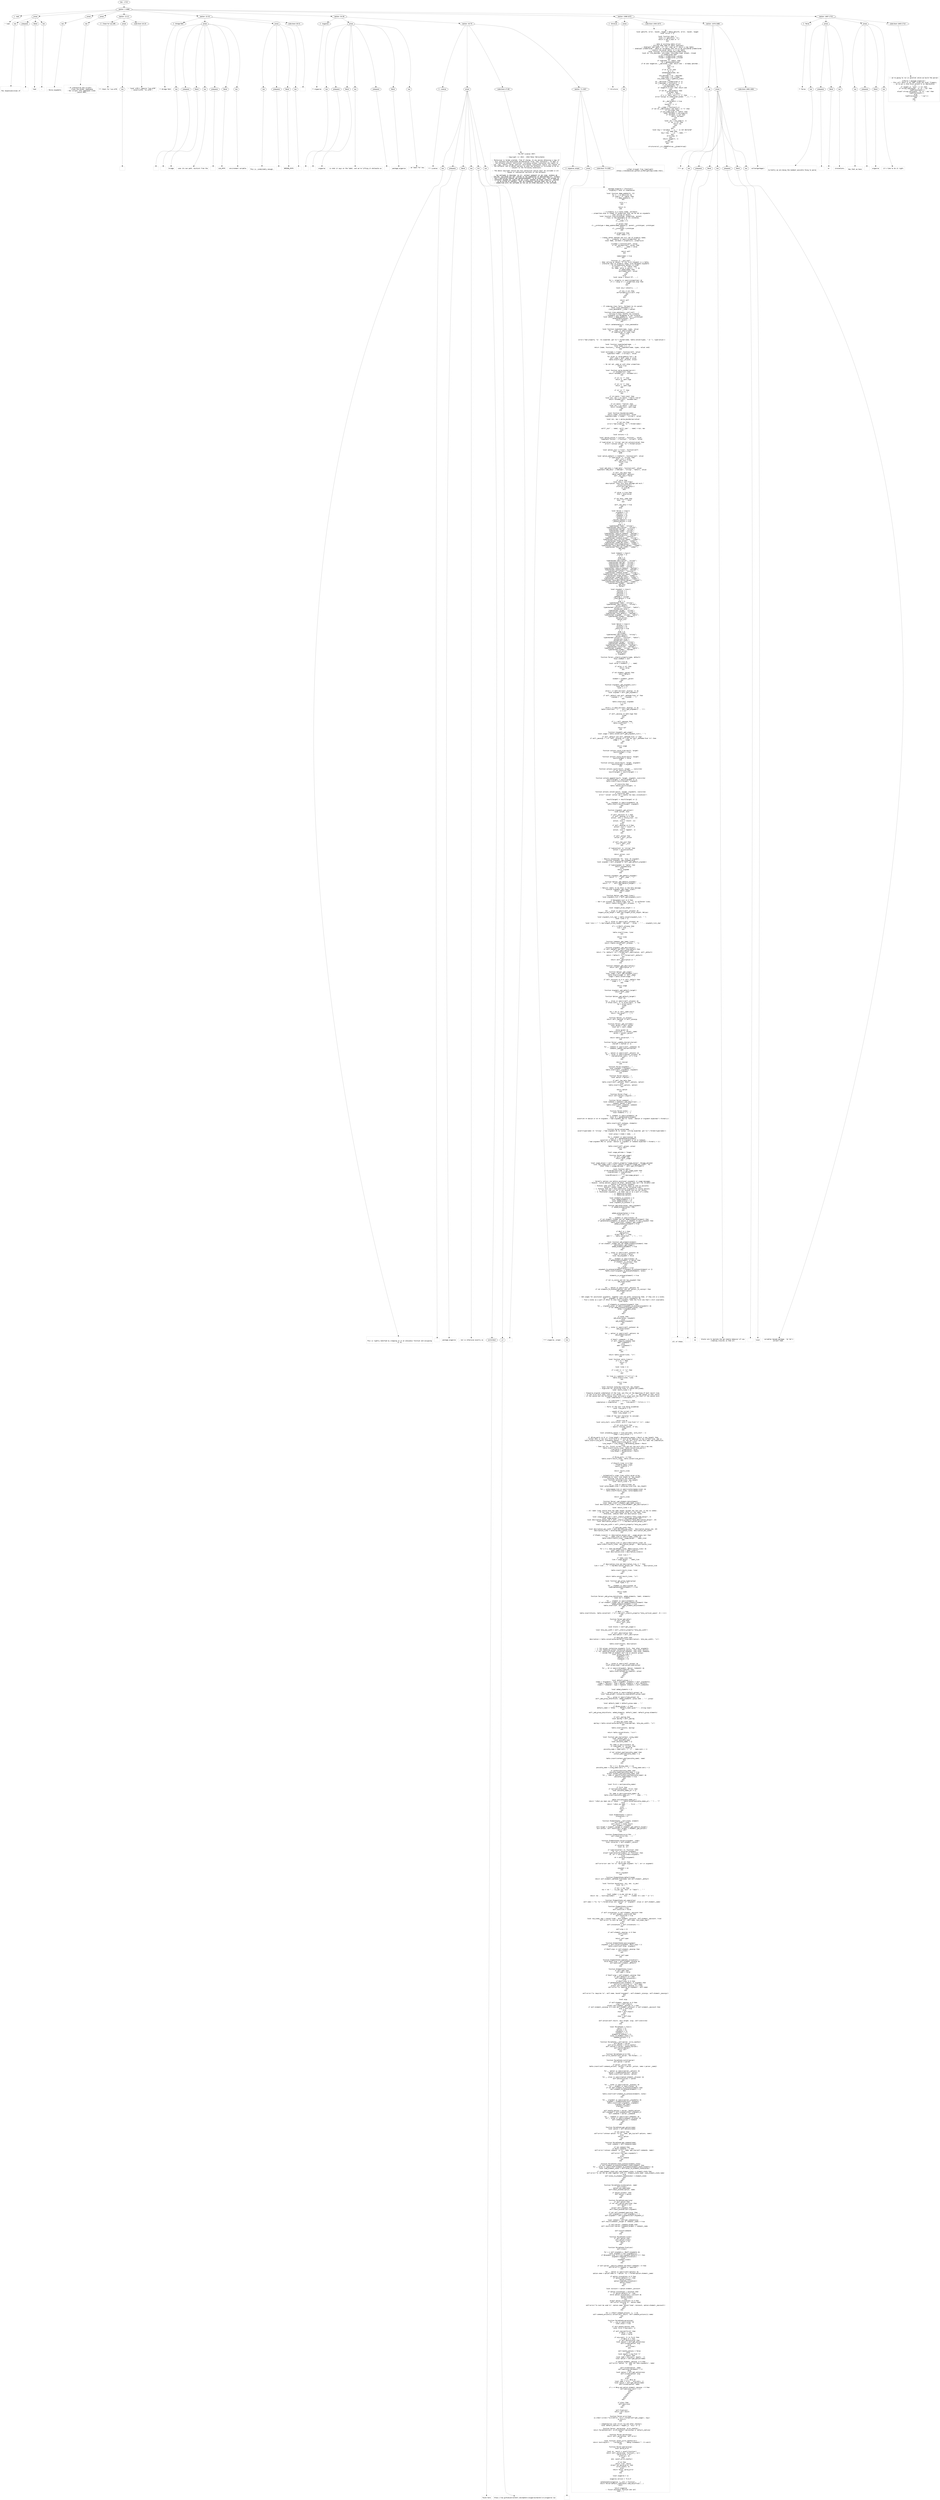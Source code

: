 digraph lpegNode {

node [fontname=Helvetica]
edge [style=dashed]

doc_0 [label="doc - 1723"]


doc_0 -> { section_1}
{rank=same; section_1}

section_1 [label="section: 1-1686"]


// END RANK doc_0

section_1 -> { header_2 prose_3 prose_4 prose_5 section_6 section_7 section_8 section_9 section_10}
{rank=same; header_2 prose_3 prose_4 prose_5 section_6 section_7 section_8 section_9 section_10}

header_2 [label="1 : load"]

prose_3 [label="prose"]

prose_4 [label="prose"]

prose_5 [label="prose"]

section_6 [label="section: 12-21"]

section_7 [label="section: 22-33"]

section_8 [label="section: 34-39"]

section_9 [label="section: 1588-1675"]

section_10 [label="section: 1687-1723"]


// END RANK section_1

header_2 -> leaf_11
leaf_11  [color=Gray,shape=rectangle,fontname=Inconsolata,label="* load"]
// END RANK header_2

prose_3 -> { raw_12 prespace_13 literal_14 raw_15}
{rank=same; raw_12 prespace_13 literal_14 raw_15}

raw_12 [label="raw"]

prespace_13 [label="prespace"]

literal_14 [label="literal"]

raw_15 [label="raw"]


// END RANK prose_3

raw_12 -> leaf_16
leaf_16  [color=Gray,shape=rectangle,fontname=Inconsolata,label="

The responsibilities of"]
// END RANK raw_12

prespace_13 -> leaf_17
leaf_17  [color=Gray,shape=rectangle,fontname=Inconsolata,label=" "]
// END RANK prespace_13

literal_14 -> leaf_18
leaf_18  [color=Gray,shape=rectangle,fontname=Inconsolata,label="load"]
// END RANK literal_14

raw_15 -> leaf_19
leaf_19  [color=Gray,shape=rectangle,fontname=Inconsolata,label=":
"]
// END RANK raw_15

prose_4 -> { raw_20}
{rank=same; raw_20}

raw_20 [label="raw"]


// END RANK prose_4

raw_20 -> leaf_21
leaf_21  [color=Gray,shape=rectangle,fontname=Inconsolata,label="
- Parse arguments
"]
// END RANK raw_20

prose_5 -> { raw_22}
{rank=same; raw_22}

raw_22 [label="raw"]


// END RANK prose_5

raw_22 -> leaf_23
leaf_23  [color=Gray,shape=rectangle,fontname=Inconsolata,label="
- If interactive and scripts:
   - Clone the global namespace
   - Run scripts into namespace clone
   - Launch REPL.
"]
// END RANK raw_22

section_6 -> { header_24 prose_25 codeblock_26}
{rank=same; header_24 prose_25 codeblock_26}

header_24 [label="3 : Check for lua-utf8"]

prose_25 [label="prose"]

codeblock_26 [label="code block 16-19"]


// END RANK section_6

header_24 -> leaf_27
leaf_27  [color=Gray,shape=rectangle,fontname=Inconsolata,label="*** Check for lua-utf8"]
// END RANK header_24

prose_25 -> { raw_28}
{rank=same; raw_28}

raw_28 [label="raw"]


// END RANK prose_25

raw_28 -> leaf_29
leaf_29  [color=Gray,shape=rectangle,fontname=Inconsolata,label="
"]
// END RANK raw_28

codeblock_26 -> leaf_30
leaf_30  [color=Gray,shape=rectangle,fontname=Inconsolata,label="-- local utf8 = require \"lua-utf8\"
-- assert(utf8, \"no utf8\")"]
// END RANK codeblock_26

section_7 -> { header_31 prose_32 prose_33 codeblock_34}
{rank=same; header_31 prose_32 prose_33 codeblock_34}

header_31 [label="2 : Bridge Path"]

prose_32 [label="prose"]

prose_33 [label="prose"]

codeblock_34 [label="code block 28-31"]


// END RANK section_7

header_31 -> leaf_35
leaf_35  [color=Gray,shape=rectangle,fontname=Inconsolata,label="** Bridge Path"]
// END RANK header_31

prose_32 -> { raw_36 prespace_37 literal_38 raw_39 prespace_40 literal_41 raw_42}
{rank=same; raw_36 prespace_37 literal_38 raw_39 prespace_40 literal_41 raw_42}

raw_36 [label="raw"]

prespace_37 [label="prespace"]

literal_38 [label="literal"]

raw_39 [label="raw"]

prespace_40 [label="prespace"]

literal_41 [label="literal"]

raw_42 [label="raw"]


// END RANK prose_32

raw_36 -> leaf_43
leaf_43  [color=Gray,shape=rectangle,fontname=Inconsolata,label=""]
// END RANK raw_36

prespace_37 -> leaf_44
leaf_44  [color=Gray,shape=rectangle,fontname=Inconsolata,label=""]
// END RANK prespace_37

literal_38 -> leaf_45
leaf_45  [color=Gray,shape=rectangle,fontname=Inconsolata,label="bridge"]
// END RANK literal_38

raw_39 -> leaf_46
leaf_46  [color=Gray,shape=rectangle,fontname=Inconsolata,label=" uses its own path, distinct from the"]
// END RANK raw_39

prespace_40 -> leaf_47
leaf_47  [color=Gray,shape=rectangle,fontname=Inconsolata,label=" "]
// END RANK prespace_40

literal_41 -> leaf_48
leaf_48  [color=Gray,shape=rectangle,fontname=Inconsolata,label="LUA_PATH"]
// END RANK literal_41

raw_42 -> leaf_49
leaf_49  [color=Gray,shape=rectangle,fontname=Inconsolata,label=" environment variable.
"]
// END RANK raw_42

prose_33 -> { raw_50 prespace_51 literal_52 raw_53}
{rank=same; raw_50 prespace_51 literal_52 raw_53}

raw_50 [label="raw"]

prespace_51 [label="prespace"]

literal_52 [label="literal"]

raw_53 [label="raw"]


// END RANK prose_33

raw_50 -> leaf_54
leaf_54  [color=Gray,shape=rectangle,fontname=Inconsolata,label="
This is, predictably enough,"]
// END RANK raw_50

prespace_51 -> leaf_55
leaf_55  [color=Gray,shape=rectangle,fontname=Inconsolata,label=" "]
// END RANK prespace_51

literal_52 -> leaf_56
leaf_56  [color=Gray,shape=rectangle,fontname=Inconsolata,label="BRIDGE_PATH"]
// END RANK literal_52

raw_53 -> leaf_57
leaf_57  [color=Gray,shape=rectangle,fontname=Inconsolata,label=".
"]
// END RANK raw_53

codeblock_34 -> leaf_58
leaf_58  [color=Gray,shape=rectangle,fontname=Inconsolata,label="
"]
// END RANK codeblock_34

section_8 -> { header_59 prose_60 section_61}
{rank=same; header_59 prose_60 section_61}

header_59 [label="2 : Argparse"]

prose_60 [label="prose"]

section_61 [label="section: 40-70"]


// END RANK section_8

header_59 -> leaf_62
leaf_62  [color=Gray,shape=rectangle,fontname=Inconsolata,label="** Argparse"]
// END RANK header_59

prose_60 -> { raw_63 prespace_64 literal_65 raw_66 prespace_67 literal_68 raw_69}
{rank=same; raw_63 prespace_64 literal_65 raw_66 prespace_67 literal_68 raw_69}

raw_63 [label="raw"]

prespace_64 [label="prespace"]

literal_65 [label="literal"]

raw_66 [label="raw"]

prespace_67 [label="prespace"]

literal_68 [label="literal"]

raw_69 [label="raw"]


// END RANK prose_60

raw_63 -> leaf_70
leaf_70  [color=Gray,shape=rectangle,fontname=Inconsolata,label=""]
// END RANK raw_63

prespace_64 -> leaf_71
leaf_71  [color=Gray,shape=rectangle,fontname=Inconsolata,label=""]
// END RANK prespace_64

literal_65 -> leaf_72
leaf_72  [color=Gray,shape=rectangle,fontname=Inconsolata,label="argparse"]
// END RANK literal_65

raw_66 -> leaf_73
leaf_73  [color=Gray,shape=rectangle,fontname=Inconsolata,label=" is what it says on the label, and we're lifting it wholesale as"]
// END RANK raw_66

prespace_67 -> leaf_74
leaf_74  [color=Gray,shape=rectangle,fontname=Inconsolata,label=""]
// END RANK prespace_67

literal_68 -> leaf_75
leaf_75  [color=Gray,shape=rectangle,fontname=Inconsolata,label="package.argparse"]
// END RANK literal_68

raw_69 -> leaf_76
leaf_76  [color=Gray,shape=rectangle,fontname=Inconsolata,label=", at least for now.

"]
// END RANK raw_69

section_61 -> { header_77 prose_78 codeblock_79 section_80}
{rank=same; header_77 prose_78 codeblock_79 section_80}

header_77 [label="3 : License"]

prose_78 [label="prose"]

codeblock_79 [label="code block 47-68"]

section_80 [label="section: 71-1587"]


// END RANK section_61

header_77 -> leaf_81
leaf_81  [color=Gray,shape=rectangle,fontname=Inconsolata,label="*** License"]
// END RANK header_77

prose_78 -> { raw_82 prespace_83 literal_84 raw_85 link_86 raw_87}
{rank=same; raw_82 prespace_83 literal_84 raw_85 link_86 raw_87}

raw_82 [label="raw"]

prespace_83 [label="prespace"]

literal_84 [label="literal"]

raw_85 [label="raw"]

link_86 [label="link"]

raw_87 [label="raw"]


// END RANK prose_78

raw_82 -> leaf_88
leaf_88  [color=Gray,shape=rectangle,fontname=Inconsolata,label="

This is lightly modified by wrapping it in an anonymous function and assigning
it to"]
// END RANK raw_82

prespace_83 -> leaf_89
leaf_89  [color=Gray,shape=rectangle,fontname=Inconsolata,label=" "]
// END RANK prespace_83

literal_84 -> leaf_90
leaf_90  [color=Gray,shape=rectangle,fontname=Inconsolata,label="package.argparse"]
// END RANK literal_84

raw_85 -> leaf_91
leaf_91  [color=Gray,shape=rectangle,fontname=Inconsolata,label=", but is otherwise exactly as"]
// END RANK raw_85

link_86 -> { anchortext_92 url_93}
{rank=same; anchortext_92 url_93}

anchortext_92 [label="anchortext"]

url_93 [label="url"]


// END RANK link_86

anchortext_92 -> leaf_94
leaf_94  [color=Gray,shape=rectangle,fontname=Inconsolata,label="found here"]
// END RANK anchortext_92

url_93 -> leaf_95
leaf_95  [color=Gray,shape=rectangle,fontname=Inconsolata,label="https://raw.githubusercontent.com/mpeterv/argparse/master/src/argparse.lua"]
// END RANK url_93

raw_87 -> leaf_96
leaf_96  [color=Gray,shape=rectangle,fontname=Inconsolata,label=".
"]
// END RANK raw_87

codeblock_79 -> leaf_97
leaf_97  [color=Gray,shape=rectangle,fontname=Inconsolata,label="-- The MIT License (MIT)

-- Copyright (c) 2013 - 2018 Peter Melnichenko

-- Permission is hereby granted, free of charge, to any person obtaining a copy of
-- this software and associated documentation files (the \"Software\"), to deal in
-- the Software without restriction, including without limitation the rights to
-- use, copy, modify, merge, publish, distribute, sublicense, and/or sell copies of
-- the Software, and to permit persons to whom the Software is furnished to do so,
-- subject to the following conditions:

-- The above copyright notice and this permission notice shall be included in all
-- copies or substantial portions of the Software.

-- THE SOFTWARE IS PROVIDED \"AS IS\", WITHOUT WARRANTY OF ANY KIND, EXPRESS OR
-- IMPLIED, INCLUDING BUT NOT LIMITED TO THE WARRANTIES OF MERCHANTABILITY, FITNESS
-- FOR A PARTICULAR PURPOSE AND NONINFRINGEMENT. IN NO EVENT SHALL THE AUTHORS OR
-- COPYRIGHT HOLDERS BE LIABLE FOR ANY CLAIM, DAMAGES OR OTHER LIABILITY, WHETHER
-- IN AN ACTION OF CONTRACT, TORT OR OTHERWISE, ARISING FROM, OUT OF OR IN
-- CONNECTION WITH THE SOFTWARE OR THE USE OR OTHER DEALINGS IN THE SOFTWARE."]
// END RANK codeblock_79

section_80 -> { header_98 prose_99 codeblock_100}
{rank=same; header_98 prose_99 codeblock_100}

header_98 [label="4 : argparse, proper."]

prose_99 [label="prose"]

codeblock_100 [label="code block 73-1585"]


// END RANK section_80

header_98 -> leaf_101
leaf_101  [color=Gray,shape=rectangle,fontname=Inconsolata,label="**** argparse, proper."]
// END RANK header_98

prose_99 -> { raw_102}
{rank=same; raw_102}

raw_102 [label="raw"]


// END RANK prose_99

raw_102 -> leaf_103
leaf_103  [color=Gray,shape=rectangle,fontname=Inconsolata,label="
"]
// END RANK raw_102

codeblock_100 -> leaf_104
leaf_104  [color=Gray,shape=rectangle,fontname=Inconsolata,label="package.argparse = (function()
-- skipping a level of indentation

local function deep_update(t1, t2)
   for k, v in pairs(t2) do
      if type(v) == \"table\" then
         v = deep_update({}, v)
      end

      t1[k] = v
   end

   return t1
end

-- A property is a tuple {name, callback}.
-- properties.args is number of properties that can be set as arguments
-- when calling an object.
local function class(prototype, properties, parent)
   -- Class is the metatable of its instances.
   local cl = {}
   cl.__index = cl

   if parent then
      cl.__prototype = deep_update(deep_update({}, parent.__prototype), prototype)
   else
      cl.__prototype = prototype
   end

   if properties then
      local names = {}

      -- Create setter methods and fill set of property names.
      for _, property in ipairs(properties) do
         local name, callback = property[1], property[2]

         cl[name] = function(self, value)
            if not callback(self, value) then
               self[\"_\" .. name] = value
            end

            return self
         end

         names[name] = true
      end

      function cl.__call(self, ...)
         -- When calling an object, if the first argument is a table,
         -- interpret keys as property names, else delegate arguments
         -- to corresponding setters in order.
         if type((...)) == \"table\" then
            for name, value in pairs((...)) do
               if names[name] then
                  self[name](self, value)
               end
            end
         else
            local nargs = select(\"#\", ...)

            for i, property in ipairs(properties) do
               if i > nargs or i > properties.args then
                  break
               end

               local arg = select(i, ...)

               if arg ~= nil then
                  self[property[1]](self, arg)
               end
            end
         end

         return self
      end
   end

   -- If indexing class fails, fallback to its parent.
   local class_metatable = {}
   class_metatable.__index = parent

   function class_metatable.__call(self, ...)
      -- Calling a class returns its instance.
      -- Arguments are delegated to the instance.
      local object = deep_update({}, self.__prototype)
      setmetatable(object, self)
      return object(...)
   end

   return setmetatable(cl, class_metatable)
end

local function typecheck(name, types, value)
   for _, type_ in ipairs(types) do
      if type(value) == type_ then
         return true
      end
   end

   error((\"bad property '%s' (%s expected, got %s)\"):format(name, table.concat(types, \" or \"), type(value)))
end

local function typechecked(name, ...)
   local types = {...}
   return {name, function(_, value) typecheck(name, types, value) end}
end

local multiname = {\"name\", function(self, value)
   typecheck(\"name\", {\"string\"}, value)

   for alias in value:gmatch(\"%S+\") do
      self._name = self._name or alias
      table.insert(self._aliases, alias)
   end

   -- Do not set _name as with other properties.
   return true
end}

local function parse_boundaries(str)
   if tonumber(str) then
      return tonumber(str), tonumber(str)
   end

   if str == \"*\" then
      return 0, math.huge
   end

   if str == \"+\" then
      return 1, math.huge
   end

   if str == \"?\" then
      return 0, 1
   end

   if str:match \"^%d+%-%d+$\" then
      local min, max = str:match \"^(%d+)%-(%d+)$\"
      return tonumber(min), tonumber(max)
   end

   if str:match \"^%d+%+$\" then
      local min = str:match \"^(%d+)%+$\"
      return tonumber(min), math.huge
   end
end

local function boundaries(name)
   return {name, function(self, value)
      typecheck(name, {\"number\", \"string\"}, value)

      local min, max = parse_boundaries(value)

      if not min then
         error((\"bad property '%s'\"):format(name))
      end

      self[\"_min\" .. name], self[\"_max\" .. name] = min, max
   end}
end

local actions = {}

local option_action = {\"action\", function(_, value)
   typecheck(\"action\", {\"function\", \"string\"}, value)

   if type(value) == \"string\" and not actions[value] then
      error((\"unknown action '%s'\"):format(value))
   end
end}

local option_init = {\"init\", function(self)
   self._has_init = true
end}

local option_default = {\"default\", function(self, value)
   if type(value) ~= \"string\" then
      self._init = value
      self._has_init = true
      return true
   end
end}

local add_help = {\"add_help\", function(self, value)
   typecheck(\"add_help\", {\"boolean\", \"string\", \"table\"}, value)

   if self._has_help then
      table.remove(self._options)
      self._has_help = false
   end

   if value then
      local help = self:flag()
         :description \"Show this help message and exit.\"
         :action(function()
            print(self:get_help())
            os.exit(0)
         end)

      if value ~= true then
         help = help(value)
      end

      if not help._name then
         help \"-h\" \"--help\"
      end

      self._has_help = true
   end
end}

local Parser = class({
   _arguments = {},
   _options = {},
   _commands = {},
   _mutexes = {},
   _groups = {},
   _require_command = true,
   _handle_options = true
}, {
   args = 3,
   typechecked(\"name\", \"string\"),
   typechecked(\"description\", \"string\"),
   typechecked(\"epilog\", \"string\"),
   typechecked(\"usage\", \"string\"),
   typechecked(\"help\", \"string\"),
   typechecked(\"require_command\", \"boolean\"),
   typechecked(\"handle_options\", \"boolean\"),
   typechecked(\"action\", \"function\"),
   typechecked(\"command_target\", \"string\"),
   typechecked(\"help_vertical_space\", \"number\"),
   typechecked(\"usage_margin\", \"number\"),
   typechecked(\"usage_max_width\", \"number\"),
   typechecked(\"help_usage_margin\", \"number\"),
   typechecked(\"help_description_margin\", \"number\"),
   typechecked(\"help_max_width\", \"number\"),
   add_help
})

local Command = class({
   _aliases = {}
}, {
   args = 3,
   multiname,
   typechecked(\"description\", \"string\"),
   typechecked(\"epilog\", \"string\"),
   typechecked(\"target\", \"string\"),
   typechecked(\"usage\", \"string\"),
   typechecked(\"help\", \"string\"),
   typechecked(\"require_command\", \"boolean\"),
   typechecked(\"handle_options\", \"boolean\"),
   typechecked(\"action\", \"function\"),
   typechecked(\"command_target\", \"string\"),
   typechecked(\"help_vertical_space\", \"number\"),
   typechecked(\"usage_margin\", \"number\"),
   typechecked(\"usage_max_width\", \"number\"),
   typechecked(\"help_usage_margin\", \"number\"),
   typechecked(\"help_description_margin\", \"number\"),
   typechecked(\"help_max_width\", \"number\"),
   typechecked(\"hidden\", \"boolean\"),
   add_help
}, Parser)

local Argument = class({
   _minargs = 1,
   _maxargs = 1,
   _mincount = 1,
   _maxcount = 1,
   _defmode = \"unused\",
   _show_default = true
}, {
   args = 5,
   typechecked(\"name\", \"string\"),
   typechecked(\"description\", \"string\"),
   option_default,
   typechecked(\"convert\", \"function\", \"table\"),
   boundaries(\"args\"),
   typechecked(\"target\", \"string\"),
   typechecked(\"defmode\", \"string\"),
   typechecked(\"show_default\", \"boolean\"),
   typechecked(\"argname\", \"string\", \"table\"),
   typechecked(\"hidden\", \"boolean\"),
   option_action,
   option_init
})

local Option = class({
   _aliases = {},
   _mincount = 0,
   _overwrite = true
}, {
   args = 6,
   multiname,
   typechecked(\"description\", \"string\"),
   option_default,
   typechecked(\"convert\", \"function\", \"table\"),
   boundaries(\"args\"),
   boundaries(\"count\"),
   typechecked(\"target\", \"string\"),
   typechecked(\"defmode\", \"string\"),
   typechecked(\"show_default\", \"boolean\"),
   typechecked(\"overwrite\", \"boolean\"),
   typechecked(\"argname\", \"string\", \"table\"),
   typechecked(\"hidden\", \"boolean\"),
   option_action,
   option_init
}, Argument)

function Parser:_inherit_property(name, default)
   local element = self

   while true do
      local value = element[\"_\" .. name]

      if value ~= nil then
         return value
      end

      if not element._parent then
         return default
      end

      element = element._parent
   end
end

function Argument:_get_argument_list()
   local buf = {}
   local i = 1

   while i <= math.min(self._minargs, 3) do
      local argname = self:_get_argname(i)

      if self._default and self._defmode:find \"a\" then
         argname = \"[\" .. argname .. \"]\"
      end

      table.insert(buf, argname)
      i = i+1
   end

   while i <= math.min(self._maxargs, 3) do
      table.insert(buf, \"[\" .. self:_get_argname(i) .. \"]\")
      i = i+1

      if self._maxargs == math.huge then
         break
      end
   end

   if i < self._maxargs then
      table.insert(buf, \"...\")
   end

   return buf
end

function Argument:_get_usage()
   local usage = table.concat(self:_get_argument_list(), \" \")

   if self._default and self._defmode:find \"u\" then
      if self._maxargs > 1 or (self._minargs == 1 and not self._defmode:find \"a\") then
         usage = \"[\" .. usage .. \"]\"
      end
   end

   return usage
end

function actions.store_true(result, target)
   result[target] = true
end

function actions.store_false(result, target)
   result[target] = false
end

function actions.store(result, target, argument)
   result[target] = argument
end

function actions.count(result, target, _, overwrite)
   if not overwrite then
      result[target] = result[target] + 1
   end
end

function actions.append(result, target, argument, overwrite)
   result[target] = result[target] or {}
   table.insert(result[target], argument)

   if overwrite then
      table.remove(result[target], 1)
   end
end

function actions.concat(result, target, arguments, overwrite)
   if overwrite then
      error(\"'concat' action can't handle too many invocations\")
   end

   result[target] = result[target] or {}

   for _, argument in ipairs(arguments) do
      table.insert(result[target], argument)
   end
end

function Argument:_get_action()
   local action, init

   if self._maxcount == 1 then
      if self._maxargs == 0 then
         action, init = \"store_true\", nil
      else
         action, init = \"store\", nil
      end
   else
      if self._maxargs == 0 then
         action, init = \"count\", 0
      else
         action, init = \"append\", {}
      end
   end

   if self._action then
      action = self._action
   end

   if self._has_init then
      init = self._init
   end

   if type(action) == \"string\" then
      action = actions[action]
   end

   return action, init
end

-- Returns placeholder for `narg`-th argument.
function Argument:_get_argname(narg)
   local argname = self._argname or self:_get_default_argname()

   if type(argname) == \"table\" then
      return argname[narg]
   else
      return argname
   end
end

function Argument:_get_default_argname()
   return \"<\" .. self._name .. \">\"
end

function Option:_get_default_argname()
   return \"<\" .. self:_get_default_target() .. \">\"
end

-- Returns labels to be shown in the help message.
function Argument:_get_label_lines()
   return {self._name}
end

function Option:_get_label_lines()
   local argument_list = self:_get_argument_list()

   if #argument_list == 0 then
      -- Don't put aliases for simple flags like `-h` on different lines.
      return {table.concat(self._aliases, \", \")}
   end

   local longest_alias_length = -1

   for _, alias in ipairs(self._aliases) do
      longest_alias_length = math.max(longest_alias_length, #alias)
   end

   local argument_list_repr = table.concat(argument_list, \" \")
   local lines = {}

   for i, alias in ipairs(self._aliases) do
      local line = (\" \"):rep(longest_alias_length - #alias) .. alias .. \" \" .. argument_list_repr

      if i ~= #self._aliases then
         line = line .. \",\"
      end

      table.insert(lines, line)
   end

   return lines
end

function Command:_get_label_lines()
   return {table.concat(self._aliases, \", \")}
end

function Argument:_get_description()
   if self._default and self._show_default then
      if self._description then
         return (\"%s (default: %s)\"):format(self._description, self._default)
      else
         return (\"default: %s\"):format(self._default)
      end
   else
      return self._description or \"\"
   end
end

function Command:_get_description()
   return self._description or \"\"
end

function Option:_get_usage()
   local usage = self:_get_argument_list()
   table.insert(usage, 1, self._name)
   usage = table.concat(usage, \" \")

   if self._mincount == 0 or self._default then
      usage = \"[\" .. usage .. \"]\"
   end

   return usage
end

function Argument:_get_default_target()
   return self._name
end

function Option:_get_default_target()
   local res

   for _, alias in ipairs(self._aliases) do
      if alias:sub(1, 1) == alias:sub(2, 2) then
         res = alias:sub(3)
         break
      end
   end

   res = res or self._name:sub(2)
   return (res:gsub(\"-\", \"_\"))
end

function Option:_is_vararg()
   return self._maxargs ~= self._minargs
end

function Parser:_get_fullname()
   local parent = self._parent
   local buf = {self._name}

   while parent do
      table.insert(buf, 1, parent._name)
      parent = parent._parent
   end

   return table.concat(buf, \" \")
end

function Parser:_update_charset(charset)
   charset = charset or {}

   for _, command in ipairs(self._commands) do
      command:_update_charset(charset)
   end

   for _, option in ipairs(self._options) do
      for _, alias in ipairs(option._aliases) do
         charset[alias:sub(1, 1)] = true
      end
   end

   return charset
end

function Parser:argument(...)
   local argument = Argument(...)
   table.insert(self._arguments, argument)
   return argument
end

function Parser:option(...)
   local option = Option(...)

   if self._has_help then
      table.insert(self._options, #self._options, option)
   else
      table.insert(self._options, option)
   end

   return option
end

function Parser:flag(...)
   return self:option():args(0)(...)
end

function Parser:command(...)
   local command = Command():add_help(true)(...)
   command._parent = self
   table.insert(self._commands, command)
   return command
end

function Parser:mutex(...)
   local elements = {...}

   for i, element in ipairs(elements) do
      local mt = getmetatable(element)
      assert(mt == Option or mt == Argument, (\"bad argument #%d to 'mutex' (Option or Argument expected)\"):format(i))
   end

   table.insert(self._mutexes, elements)
   return self
end

function Parser:group(name, ...)
   assert(type(name) == \"string\", (\"bad argument #1 to 'group' (string expected, got %s)\"):format(type(name)))

   local group = {name = name, ...}

   for i, element in ipairs(group) do
      local mt = getmetatable(element)
      assert(mt == Option or mt == Argument or mt == Command,
         (\"bad argument #%d to 'group' (Option or Argument or Command expected)\"):format(i + 1))
   end

   table.insert(self._groups, group)
   return self
end

local usage_welcome = \"Usage: \"

function Parser:get_usage()
   if self._usage then
      return self._usage
   end

   local usage_margin = self:_inherit_property(\"usage_margin\", #usage_welcome)
   local max_usage_width = self:_inherit_property(\"usage_max_width\", 70)
   local lines = {usage_welcome .. self:_get_fullname()}

   local function add(s)
      if #lines[#lines]+1+#s <= max_usage_width then
         lines[#lines] = lines[#lines] .. \" \" .. s
      else
         lines[#lines+1] = (\" \"):rep(usage_margin) .. s
      end
   end

   -- Normally options are before positional arguments in usage messages.
   -- However, vararg options should be after, because they can't be reliable used
   -- before a positional argument.
   -- Mutexes come into play, too, and are shown as soon as possible.
   -- Overall, output usages in the following order:
   -- 1. Mutexes that don't have positional arguments or vararg options.
   -- 2. Options that are not in any mutexes and are not vararg.
   -- 3. Positional arguments - on their own or as a part of a mutex.
   -- 4. Remaining mutexes.
   -- 5. Remaining options.

   local elements_in_mutexes = {}
   local added_elements = {}
   local added_mutexes = {}
   local argument_to_mutexes = {}

   local function add_mutex(mutex, main_argument)
      if added_mutexes[mutex] then
         return
      end

      added_mutexes[mutex] = true
      local buf = {}

      for _, element in ipairs(mutex) do
         if not element._hidden and not added_elements[element] then
            if getmetatable(element) == Option or element == main_argument then
               table.insert(buf, element:_get_usage())
               added_elements[element] = true
            end
         end
      end

      if #buf == 1 then
         add(buf[1])
      elseif #buf > 1 then
         add(\"(\" .. table.concat(buf, \" | \") .. \")\")
      end
   end

   local function add_element(element)
      if not element._hidden and not added_elements[element] then
         add(element:_get_usage())
         added_elements[element] = true
      end
   end

   for _, mutex in ipairs(self._mutexes) do
      local is_vararg = false
      local has_argument = false

      for _, element in ipairs(mutex) do
         if getmetatable(element) == Option then
            if element:_is_vararg() then
               is_vararg = true
            end
         else
            has_argument = true
            argument_to_mutexes[element] = argument_to_mutexes[element] or {}
            table.insert(argument_to_mutexes[element], mutex)
         end

         elements_in_mutexes[element] = true
      end

      if not is_vararg and not has_argument then
         add_mutex(mutex)
      end
   end

   for _, option in ipairs(self._options) do
      if not elements_in_mutexes[option] and not option:_is_vararg() then
         add_element(option)
      end
   end

   -- Add usages for positional arguments, together with one mutex containing them, if they are in a mutex.
   for _, argument in ipairs(self._arguments) do
      -- Pick a mutex as a part of which to show this argument, take the first one that's still available.
      local mutex

      if elements_in_mutexes[argument] then
         for _, argument_mutex in ipairs(argument_to_mutexes[argument]) do
            if not added_mutexes[argument_mutex] then
               mutex = argument_mutex
            end
         end
      end

      if mutex then
         add_mutex(mutex, argument)
      else
         add_element(argument)
      end
   end

   for _, mutex in ipairs(self._mutexes) do
      add_mutex(mutex)
   end

   for _, option in ipairs(self._options) do
      add_element(option)
   end

   if #self._commands > 0 then
      if self._require_command then
         add(\"<command>\")
      else
         add(\"[<command>]\")
      end

      add(\"...\")
   end

   return table.concat(lines, \"\\n\")
end

local function split_lines(s)
   if s == \"\" then
      return {}
   end

   local lines = {}

   if s:sub(-1) ~= \"\\n\" then
      s = s .. \"\\n\"
   end

   for line in s:gmatch(\"([^\\n]*)\\n\") do
      table.insert(lines, line)
   end

   return lines
end

local function autowrap_line(line, max_length)
   -- Algorithm for splitting lines is simple and greedy.
   local result_lines = {}

   -- Preserve original indentation of the line, put this at the beginning of each result line.
   -- If the first word looks like a list marker ('*', '+', or '-'), add spaces so that starts
   -- of the second and the following lines vertically align with the start of the second word.
   local indentation = line:match(\"^ *\")

   if line:find(\"^ *[%*%+%-]\") then
      indentation = indentation .. \" \" .. line:match(\"^ *[%*%+%-]( *)\")
   end

   -- Parts of the last line being assembled.
   local line_parts = {}

   -- Length of the current line.
   local line_length = 0

   -- Index of the next character to consider.
   local index = 1

   while true do
      local word_start, word_finish, word = line:find(\"([^ ]+)\", index)

      if not word_start then
         -- Ignore trailing spaces, if any.
         break
      end

      local preceding_spaces = line:sub(index, word_start - 1)
      index = word_finish + 1

      if (#line_parts == 0) or (line_length + #preceding_spaces + #word <= max_length) then
         -- Either this is the very first word or it fits as an addition to the current line, add it.
         table.insert(line_parts, preceding_spaces) -- For the very first word this adds the indentation.
         table.insert(line_parts, word)
         line_length = line_length + #preceding_spaces + #word
      else
         -- Does not fit, finish current line and put the word into a new one.
         table.insert(result_lines, table.concat(line_parts))
         line_parts = {indentation, word}
         line_length = #indentation + #word
      end
   end

   if #line_parts > 0 then
      table.insert(result_lines, table.concat(line_parts))
   end

   if #result_lines == 0 then
      -- Preserve empty lines.
      result_lines[1] = \"\"
   end

   return result_lines
end

-- Automatically wraps lines within given array,
-- attempting to limit line length to `max_length`.
-- Existing line splits are preserved.
local function autowrap(lines, max_length)
   local result_lines = {}

   for _, line in ipairs(lines) do
      local autowrapped_lines = autowrap_line(line, max_length)

      for _, autowrapped_line in ipairs(autowrapped_lines) do
         table.insert(result_lines, autowrapped_line)
      end
   end

   return result_lines
end

function Parser:_get_element_help(element)
   local label_lines = element:_get_label_lines()
   local description_lines = split_lines(element:_get_description())

   local result_lines = {}

   -- All label lines should have the same length (except the last one, it has no comma).
   -- If too long, start description after all the label lines.
   -- Otherwise, combine label and description lines.

   local usage_margin_len = self:_inherit_property(\"help_usage_margin\", 3)
   local usage_margin = (\" \"):rep(usage_margin_len)
   local description_margin_len = self:_inherit_property(\"help_description_margin\", 25)
   local description_margin = (\" \"):rep(description_margin_len)

   local help_max_width = self:_inherit_property(\"help_max_width\")

   if help_max_width then
      local description_max_width = math.max(help_max_width - description_margin_len, 10)
      description_lines = autowrap(description_lines, description_max_width)
   end

   if #label_lines[1] >= (description_margin_len - usage_margin_len) then
      for _, label_line in ipairs(label_lines) do
         table.insert(result_lines, usage_margin .. label_line)
      end

      for _, description_line in ipairs(description_lines) do
         table.insert(result_lines, description_margin .. description_line)
      end
   else
      for i = 1, math.max(#label_lines, #description_lines) do
         local label_line = label_lines[i]
         local description_line = description_lines[i]

         local line = \"\"

         if label_line then
            line = usage_margin .. label_line
         end

         if description_line and description_line ~= \"\" then
            line = line .. (\" \"):rep(description_margin_len - #line) .. description_line
         end

         table.insert(result_lines, line)
      end
   end

   return table.concat(result_lines, \"\\n\")
end

local function get_group_types(group)
   local types = {}

   for _, element in ipairs(group) do
      types[getmetatable(element)] = true
   end

   return types
end

function Parser:_add_group_help(blocks, added_elements, label, elements)
   local buf = {label}

   for _, element in ipairs(elements) do
      if not element._hidden and not added_elements[element] then
         added_elements[element] = true
         table.insert(buf, self:_get_element_help(element))
      end
   end

   if #buf > 1 then
      table.insert(blocks, table.concat(buf, (\"\\n\"):rep(self:_inherit_property(\"help_vertical_space\", 0) + 1)))
   end
end

function Parser:get_help()
   if self._help then
      return self._help
   end

   local blocks = {self:get_usage()}

   local help_max_width = self:_inherit_property(\"help_max_width\")

   if self._description then
      local description = self._description

      if help_max_width then
         description = table.concat(autowrap(split_lines(description), help_max_width), \"\\n\")
      end

      table.insert(blocks, description)
   end

   -- 1. Put groups containing arguments first, then other arguments.
   -- 2. Put remaining groups containing options, then other options.
   -- 3. Put remaining groups containing commands, then other commands.
   -- Assume that an element can't be in several groups.
   local groups_by_type = {
      [Argument] = {},
      [Option] = {},
      [Command] = {}
   }

   for _, group in ipairs(self._groups) do
      local group_types = get_group_types(group)

      for _, mt in ipairs({Argument, Option, Command}) do
         if group_types[mt] then
            table.insert(groups_by_type[mt], group)
            break
         end
      end
   end

   local default_groups = {
      {name = \"Arguments\", type = Argument, elements = self._arguments},
      {name = \"Options\", type = Option, elements = self._options},
      {name = \"Commands\", type = Command, elements = self._commands}
   }

   local added_elements = {}

   for _, default_group in ipairs(default_groups) do
      local type_groups = groups_by_type[default_group.type]

      for _, group in ipairs(type_groups) do
         self:_add_group_help(blocks, added_elements, group.name .. \":\", group)
      end

      local default_label = default_group.name .. \":\"

      if #type_groups > 0 then
         default_label = \"Other \" .. default_label:gsub(\"^.\", string.lower)
      end

      self:_add_group_help(blocks, added_elements, default_label, default_group.elements)
   end

   if self._epilog then
      local epilog = self._epilog

      if help_max_width then
         epilog = table.concat(autowrap(split_lines(epilog), help_max_width), \"\\n\")
      end

      table.insert(blocks, epilog)
   end

   return table.concat(blocks, \"\\n\\n\")
end

local function get_tip(context, wrong_name)
   local context_pool = {}
   local possible_name
   local possible_names = {}

   for name in pairs(context) do
      if type(name) == \"string\" then
         for i = 1, #name do
            possible_name = name:sub(1, i - 1) .. name:sub(i + 1)

            if not context_pool[possible_name] then
               context_pool[possible_name] = {}
            end

            table.insert(context_pool[possible_name], name)
         end
      end
   end

   for i = 1, #wrong_name + 1 do
      possible_name = wrong_name:sub(1, i - 1) .. wrong_name:sub(i + 1)

      if context[possible_name] then
         possible_names[possible_name] = true
      elseif context_pool[possible_name] then
         for _, name in ipairs(context_pool[possible_name]) do
            possible_names[name] = true
         end
      end
   end

   local first = next(possible_names)

   if first then
      if next(possible_names, first) then
         local possible_names_arr = {}

         for name in pairs(possible_names) do
            table.insert(possible_names_arr, \"'\" .. name .. \"'\")
         end

         table.sort(possible_names_arr)
         return \"\\nDid you mean one of these: \" .. table.concat(possible_names_arr, \" \") .. \"?\"
      else
         return \"\\nDid you mean '\" .. first .. \"'?\"
      end
   else
      return \"\"
   end
end

local ElementState = class({
   invocations = 0
})

function ElementState:__call(state, element)
   self.state = state
   self.result = state.result
   self.element = element
   self.target = element._target or element:_get_default_target()
   self.action, self.result[self.target] = element:_get_action()
   return self
end

function ElementState:error(fmt, ...)
   self.state:error(fmt, ...)
end

function ElementState:convert(argument, index)
   local converter = self.element._convert

   if converter then
      local ok, err

      if type(converter) == \"function\" then
         ok, err = converter(argument)
      elseif type(converter[index]) == \"function\" then
         ok, err = converter[index](argument)
      else
         ok = converter[argument]
      end

      if ok == nil then
         self:error(err and \"%s\" or \"malformed argument '%s'\", err or argument)
      end

      argument = ok
   end

   return argument
end

function ElementState:default(mode)
   return self.element._defmode:find(mode) and self.element._default
end

local function bound(noun, min, max, is_max)
   local res = \"\"

   if min ~= max then
      res = \"at \" .. (is_max and \"most\" or \"least\") .. \" \"
   end

   local number = is_max and max or min
   return res .. tostring(number) .. \" \" .. noun ..  (number == 1 and \"\" or \"s\")
end

function ElementState:set_name(alias)
   self.name = (\"%s '%s'\"):format(alias and \"option\" or \"argument\", alias or self.element._name)
end

function ElementState:invoke()
   self.open = true
   self.overwrite = false

   if self.invocations >= self.element._maxcount then
      if self.element._overwrite then
         self.overwrite = true
      else
         local num_times_repr = bound(\"time\", self.element._mincount, self.element._maxcount, true)
         self:error(\"%s must be used %s\", self.name, num_times_repr)
      end
   else
      self.invocations = self.invocations + 1
   end

   self.args = {}

   if self.element._maxargs <= 0 then
      self:close()
   end

   return self.open
end

function ElementState:pass(argument)
   argument = self:convert(argument, #self.args + 1)
   table.insert(self.args, argument)

   if #self.args >= self.element._maxargs then
      self:close()
   end

   return self.open
end

function ElementState:complete_invocation()
   while #self.args < self.element._minargs do
      self:pass(self.element._default)
   end
end

function ElementState:close()
   if self.open then
      self.open = false

      if #self.args < self.element._minargs then
         if self:default(\"a\") then
            self:complete_invocation()
         else
            if #self.args == 0 then
               if getmetatable(self.element) == Argument then
                  self:error(\"missing %s\", self.name)
               elseif self.element._maxargs == 1 then
                  self:error(\"%s requires an argument\", self.name)
               end
            end

            self:error(\"%s requires %s\", self.name, bound(\"argument\", self.element._minargs, self.element._maxargs))
         end
      end

      local args

      if self.element._maxargs == 0 then
         args = self.args[1]
      elseif self.element._maxargs == 1 then
         if self.element._minargs == 0 and self.element._mincount ~= self.element._maxcount then
            args = self.args
         else
            args = self.args[1]
         end
      else
         args = self.args
      end

      self.action(self.result, self.target, args, self.overwrite)
   end
end

local ParseState = class({
   result = {},
   options = {},
   arguments = {},
   argument_i = 1,
   element_to_mutexes = {},
   mutex_to_element_state = {},
   command_actions = {}
})

function ParseState:__call(parser, error_handler)
   self.parser = parser
   self.error_handler = error_handler
   self.charset = parser:_update_charset()
   self:switch(parser)
   return self
end

function ParseState:error(fmt, ...)
   self.error_handler(self.parser, fmt:format(...))
end

function ParseState:switch(parser)
   self.parser = parser

   if parser._action then
      table.insert(self.command_actions, {action = parser._action, name = parser._name})
   end

   for _, option in ipairs(parser._options) do
      option = ElementState(self, option)
      table.insert(self.options, option)

      for _, alias in ipairs(option.element._aliases) do
         self.options[alias] = option
      end
   end

   for _, mutex in ipairs(parser._mutexes) do
      for _, element in ipairs(mutex) do
         if not self.element_to_mutexes[element] then
            self.element_to_mutexes[element] = {}
         end

         table.insert(self.element_to_mutexes[element], mutex)
      end
   end

   for _, argument in ipairs(parser._arguments) do
      argument = ElementState(self, argument)
      table.insert(self.arguments, argument)
      argument:set_name()
      argument:invoke()
   end

   self.handle_options = parser._handle_options
   self.argument = self.arguments[self.argument_i]
   self.commands = parser._commands

   for _, command in ipairs(self.commands) do
      for _, alias in ipairs(command._aliases) do
         self.commands[alias] = command
      end
   end
end

function ParseState:get_option(name)
   local option = self.options[name]

   if not option then
      self:error(\"unknown option '%s'%s\", name, get_tip(self.options, name))
   else
      return option
   end
end

function ParseState:get_command(name)
   local command = self.commands[name]

   if not command then
      if #self.commands > 0 then
         self:error(\"unknown command '%s'%s\", name, get_tip(self.commands, name))
      else
         self:error(\"too many arguments\")
      end
   else
      return command
   end
end

function ParseState:check_mutexes(element_state)
   if self.element_to_mutexes[element_state.element] then
      for _, mutex in ipairs(self.element_to_mutexes[element_state.element]) do
         local used_element_state = self.mutex_to_element_state[mutex]

         if used_element_state and used_element_state ~= element_state then
            self:error(\"%s can not be used together with %s\", element_state.name, used_element_state.name)
         else
            self.mutex_to_element_state[mutex] = element_state
         end
      end
   end
end

function ParseState:invoke(option, name)
   self:close()
   option:set_name(name)
   self:check_mutexes(option, name)

   if option:invoke() then
      self.option = option
   end
end

function ParseState:pass(arg)
   if self.option then
      if not self.option:pass(arg) then
         self.option = nil
      end
   elseif self.argument then
      self:check_mutexes(self.argument)

      if not self.argument:pass(arg) then
         self.argument_i = self.argument_i + 1
         self.argument = self.arguments[self.argument_i]
      end
   else
      local command = self:get_command(arg)
      self.result[command._target or command._name] = true

      if self.parser._command_target then
         self.result[self.parser._command_target] = command._name
      end

      self:switch(command)
   end
end

function ParseState:close()
   if self.option then
      self.option:close()
      self.option = nil
   end
end

function ParseState:finalize()
   self:close()

   for i = self.argument_i, #self.arguments do
      local argument = self.arguments[i]
      if #argument.args == 0 and argument:default(\"u\") then
         argument:complete_invocation()
      else
         argument:close()
      end
   end

   if self.parser._require_command and #self.commands > 0 then
      self:error(\"a command is required\")
   end

   for _, option in ipairs(self.options) do
      option.name = option.name or (\"option '%s'\"):format(option.element._name)

      if option.invocations == 0 then
         if option:default(\"u\") then
            option:invoke()
            option:complete_invocation()
            option:close()
         end
      end

      local mincount = option.element._mincount

      if option.invocations < mincount then
         if option:default(\"a\") then
            while option.invocations < mincount do
               option:invoke()
               option:close()
            end
         elseif option.invocations == 0 then
            self:error(\"missing %s\", option.name)
         else
            self:error(\"%s must be used %s\", option.name, bound(\"time\", mincount, option.element._maxcount))
         end
      end
   end

   for i = #self.command_actions, 1, -1 do
      self.command_actions[i].action(self.result, self.command_actions[i].name)
   end
end

function ParseState:parse(args)
   for _, arg in ipairs(args) do
      local plain = true

      if self.handle_options then
         local first = arg:sub(1, 1)

         if self.charset[first] then
            if #arg > 1 then
               plain = false

               if arg:sub(2, 2) == first then
                  if #arg == 2 then
                     if self.options[arg] then
                        local option = self:get_option(arg)
                        self:invoke(option, arg)
                     else
                        self:close()
                     end

                     self.handle_options = false
                  else
                     local equals = arg:find \"=\"
                     if equals then
                        local name = arg:sub(1, equals - 1)
                        local option = self:get_option(name)

                        if option.element._maxargs <= 0 then
                           self:error(\"option '%s' does not take arguments\", name)
                        end

                        self:invoke(option, name)
                        self:pass(arg:sub(equals + 1))
                     else
                        local option = self:get_option(arg)
                        self:invoke(option, arg)
                     end
                  end
               else
                  for i = 2, #arg do
                     local name = first .. arg:sub(i, i)
                     local option = self:get_option(name)
                     self:invoke(option, name)

                     if i ~= #arg and option.element._maxargs > 0 then
                        self:pass(arg:sub(i + 1))
                        break
                     end
                  end
               end
            end
         end
      end

      if plain then
         self:pass(arg)
      end
   end

   self:finalize()
   return self.result
end

function Parser:error(msg)
   io.stderr:write((\"%s\\n\\nError: %s\\n\"):format(self:get_usage(), msg))
   os.exit(1)
end

-- Compatibility with strict.lua and other checkers:
local default_cmdline = rawget(_G, \"arg\") or {}

function Parser:_parse(args, error_handler)
   return ParseState(self, error_handler):parse(args or default_cmdline)
end

function Parser:parse(args)
   return self:_parse(args, self.error)
end

local function xpcall_error_handler(err)
   return tostring(err) .. \"\\noriginal \" .. debug.traceback(\"\", 2):sub(2)
end

function Parser:pparse(args)
   local parse_error

   local ok, result = xpcall(function()
      return self:_parse(args, function(_, err)
         parse_error = err
         error(err, 0)
      end)
   end, xpcall_error_handler)

   if ok then
      return true, result
   elseif not parse_error then
      error(result, 0)
   else
      return false, parse_error
   end
end

local argparse = {}

argparse.version = \"0.6.0\"

setmetatable(argparse, {__call = function(_, ...)
   return Parser(default_cmdline[0]):add_help(true)(...)
end})

return argparse
-- finish anonymous function and call
end) ( )"]
// END RANK codeblock_100

section_9 -> { header_105 prose_106 codeblock_107 section_108}
{rank=same; header_105 prose_106 codeblock_107 section_108}

header_105 [label="2 : Stricture"]

prose_106 [label="prose"]

codeblock_107 [label="code block 1593-1673"]

section_108 [label="section: 1676-1686"]


// END RANK section_9

header_105 -> leaf_109
leaf_109  [color=Gray,shape=rectangle,fontname=Inconsolata,label="** Stricture"]
// END RANK header_105

prose_106 -> { raw_110}
{rank=same; raw_110}

raw_110 [label="raw"]


// END RANK prose_106

raw_110 -> leaf_111
leaf_111  [color=Gray,shape=rectangle,fontname=Inconsolata,label="

Lifted straight from [[penlight]
[https://stevedonovan.github.io/Penlight/api/index.html].
"]
// END RANK raw_110

codeblock_107 -> leaf_112
leaf_112  [color=Gray,shape=rectangle,fontname=Inconsolata,label="do
    local getinfo, error, rawset, rawget = debug.getinfo, error, rawset, rawget
    local strict = {}

    local function what ()
        local d = getinfo(3, \"S\")
        return d and d.what or \"C\"
    end

    --- make an existing table strict.
    -- @string name name of table (optional)
    -- @tab[opt] mod table - if `nil` then we'll return a new table
    -- @tab[opt] predeclared - table of variables that are to be considered predeclared.
    -- @return the given table, or a new table
    local function stricture(name,mod,predeclared)
        local mt, old_newindex, old_index, old_index_type, global, closed
        if predeclared then
            global = predeclared.__global
            closed = predeclared.__closed
        end
        if type(mod) == 'table' then
            mt = getmetatable(mod)
            if mt and rawget(mt,'__declared') then return end -- already patched...
        else
            mod = {}
        end
        if mt == nil then
            mt = {}
            setmetatable(mod, mt)
        else
            old_newindex = mt.__newindex
            old_index = mt.__index
            old_index_type = type(old_index)
        end
        mt.__declared = predeclared or {}
        mt.__newindex = function(t, n, v)
            if old_newindex then
                old_newindex(t, n, v)
                if rawget(t,n)~=nil then return end
            end
            if not mt.__declared[n] then
                if global then
                    local w = what()
                    if w ~= \"main\" and w ~= \"C\" then
                        error(\"assign to undeclared global '\"..n..\"'\", 2)
                    end
                end
                mt.__declared[n] = true
            end
            rawset(t, n, v)
        end
        mt.__index = function(t,n)
            if not mt.__declared[n] and what() ~= \"C\" then
                if old_index then
                    if old_index_type == \"table\" then
                        local fallback = old_index[n]
                        if fallback ~= nil then
                            return fallback
                        end
                    else
                        local res = old_index(t, n)
                        if res ~= nil then
                            return res
                        end
                    end
                end
                local msg = \"variable '\"..n..\"' is not declared\"
                if name then
                    msg = msg .. \" in '\"..name..\"'\"
                end
                error(msg, 2)
            end
            return rawget(t, n)
        end
        return mod
    end

    stricture(nil,_G,{_PROMPT=true,__global=true})
end"]
// END RANK codeblock_107

section_108 -> { header_113 prose_114 codeblock_115}
{rank=same; header_113 prose_114 codeblock_115}

header_113 [label="4 : gc"]

prose_114 [label="prose"]

codeblock_115 [label="code block 1682-1684"]


// END RANK section_108

header_113 -> leaf_116
leaf_116  [color=Gray,shape=rectangle,fontname=Inconsolata,label="**** gc"]
// END RANK header_113

prose_114 -> { raw_117 prespace_118 literal_119 raw_120 prespace_121 literal_122 raw_123}
{rank=same; raw_117 prespace_118 literal_119 raw_120 prespace_121 literal_122 raw_123}

raw_117 [label="raw"]

prespace_118 [label="prespace"]

literal_119 [label="literal"]

raw_120 [label="raw"]

prespace_121 [label="prespace"]

literal_122 [label="literal"]

raw_123 [label="raw"]


// END RANK prose_114

raw_117 -> leaf_124
leaf_124  [color=Gray,shape=rectangle,fontname=Inconsolata,label="

All of these"]
// END RANK raw_117

prespace_118 -> leaf_125
leaf_125  [color=Gray,shape=rectangle,fontname=Inconsolata,label=" "]
// END RANK prespace_118

literal_119 -> leaf_126
leaf_126  [color=Gray,shape=rectangle,fontname=Inconsolata,label="do"]
// END RANK literal_119

raw_120 -> leaf_127
leaf_127  [color=Gray,shape=rectangle,fontname=Inconsolata,label=" blocks are to emulate the per-module behavior of Lua,
creating closures so that all"]
// END RANK raw_120

prespace_121 -> leaf_128
leaf_128  [color=Gray,shape=rectangle,fontname=Inconsolata,label=" "]
// END RANK prespace_121

literal_122 -> leaf_129
leaf_129  [color=Gray,shape=rectangle,fontname=Inconsolata,label="local"]
// END RANK literal_122

raw_123 -> leaf_130
leaf_130  [color=Gray,shape=rectangle,fontname=Inconsolata,label=" variables become garbage.  So let's
collect them.
"]
// END RANK raw_123

codeblock_115 -> leaf_131
leaf_131  [color=Gray,shape=rectangle,fontname=Inconsolata,label="collectgarbage()"]
// END RANK codeblock_115

section_10 -> { header_132 prose_133 prose_134 codeblock_135}
{rank=same; header_132 prose_133 prose_134 codeblock_135}

header_132 [label="2 : Parse"]

prose_133 [label="prose"]

prose_134 [label="prose"]

codeblock_135 [label="code block 1693-1710"]


// END RANK section_10

header_132 -> leaf_136
leaf_136  [color=Gray,shape=rectangle,fontname=Inconsolata,label="** Parse"]
// END RANK header_132

prose_133 -> { raw_137 prespace_138 literal_139 raw_140}
{rank=same; raw_137 prespace_138 literal_139 raw_140}

raw_137 [label="raw"]

prespace_138 [label="prespace"]

literal_139 [label="literal"]

raw_140 [label="raw"]


// END RANK prose_133

raw_137 -> leaf_141
leaf_141  [color=Gray,shape=rectangle,fontname=Inconsolata,label="

Currently we are doing the dumbest possible thing to parse"]
// END RANK raw_137

prespace_138 -> leaf_142
leaf_142  [color=Gray,shape=rectangle,fontname=Inconsolata,label=" "]
// END RANK prespace_138

literal_139 -> leaf_143
leaf_143  [color=Gray,shape=rectangle,fontname=Inconsolata,label="br"]
// END RANK literal_139

raw_140 -> leaf_144
leaf_144  [color=Gray,shape=rectangle,fontname=Inconsolata,label=" invocations.
"]
// END RANK raw_140

prose_134 -> { raw_145 prespace_146 literal_147 raw_148}
{rank=same; raw_145 prespace_146 literal_147 raw_148}

raw_145 [label="raw"]

prespace_146 [label="prespace"]

literal_147 [label="literal"]

raw_148 [label="raw"]


// END RANK prose_134

raw_145 -> leaf_149
leaf_149  [color=Gray,shape=rectangle,fontname=Inconsolata,label="
Now that we have"]
// END RANK raw_145

prespace_146 -> leaf_150
leaf_150  [color=Gray,shape=rectangle,fontname=Inconsolata,label=" "]
// END RANK prespace_146

literal_147 -> leaf_151
leaf_151  [color=Gray,shape=rectangle,fontname=Inconsolata,label="argparse"]
// END RANK literal_147

raw_148 -> leaf_152
leaf_152  [color=Gray,shape=rectangle,fontname=Inconsolata,label=" it's time to do it right.
"]
// END RANK raw_148

codeblock_135 -> leaf_153
leaf_153  [color=Gray,shape=rectangle,fontname=Inconsolata,label="-- we're going to run in parallel while we build the parser:

brParse = package.argparse()
-- this will fetch us our REPL using the usual frippery,
-- we've put a stub block around it as deprecation
---[[
if rawget(_G, \"arg\") ~= nil then
    if string.sub(arg[0], -4) == \".lua\" then
        loadfile(arg[0])()
    elseif string.sub(arg[0], -4) == \".raw\" then
       loadfile(arg[0])()
    else
       loadfile(arg[0] .. \".lua\")()
    end
end
--]]"]
// END RANK codeblock_135


}
